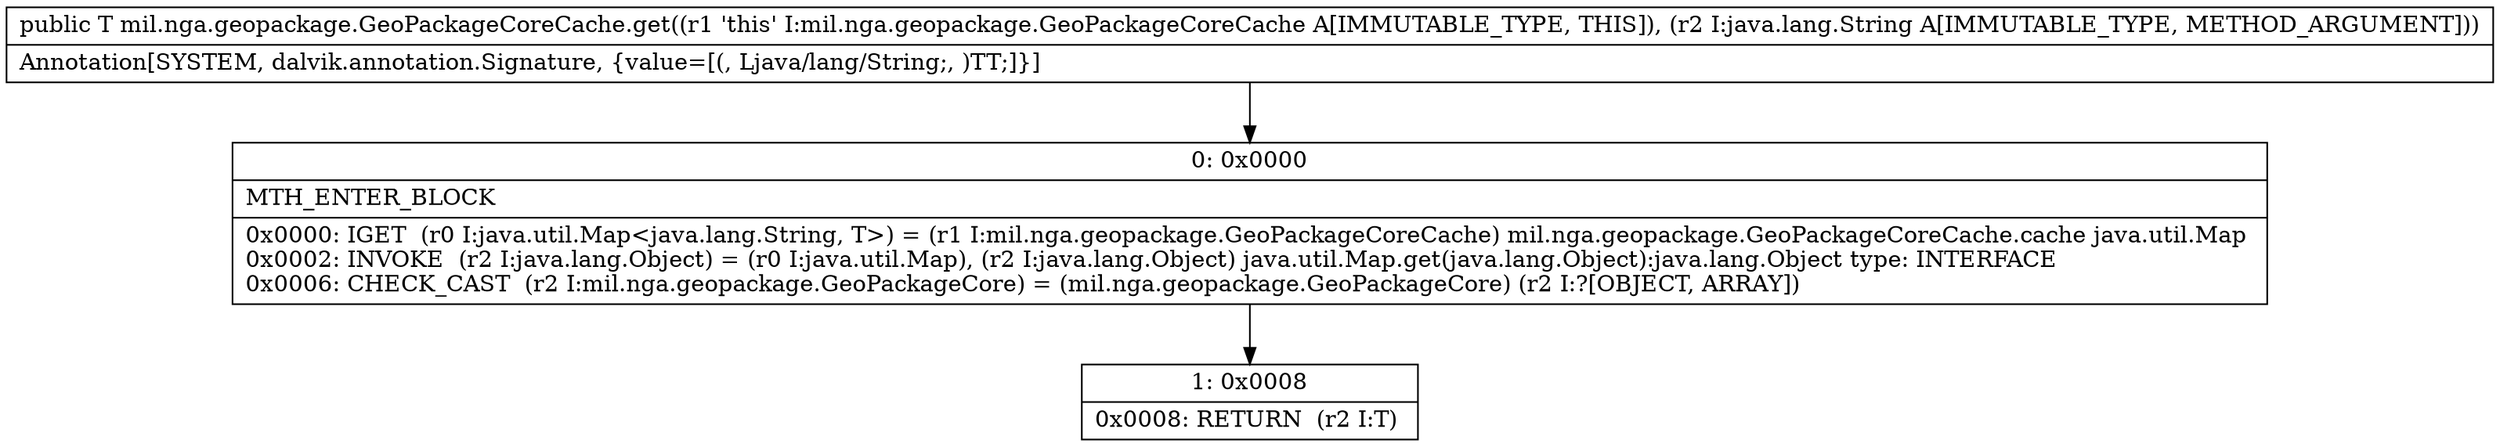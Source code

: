 digraph "CFG formil.nga.geopackage.GeoPackageCoreCache.get(Ljava\/lang\/String;)Lmil\/nga\/geopackage\/GeoPackageCore;" {
Node_0 [shape=record,label="{0\:\ 0x0000|MTH_ENTER_BLOCK\l|0x0000: IGET  (r0 I:java.util.Map\<java.lang.String, T\>) = (r1 I:mil.nga.geopackage.GeoPackageCoreCache) mil.nga.geopackage.GeoPackageCoreCache.cache java.util.Map \l0x0002: INVOKE  (r2 I:java.lang.Object) = (r0 I:java.util.Map), (r2 I:java.lang.Object) java.util.Map.get(java.lang.Object):java.lang.Object type: INTERFACE \l0x0006: CHECK_CAST  (r2 I:mil.nga.geopackage.GeoPackageCore) = (mil.nga.geopackage.GeoPackageCore) (r2 I:?[OBJECT, ARRAY]) \l}"];
Node_1 [shape=record,label="{1\:\ 0x0008|0x0008: RETURN  (r2 I:T) \l}"];
MethodNode[shape=record,label="{public T mil.nga.geopackage.GeoPackageCoreCache.get((r1 'this' I:mil.nga.geopackage.GeoPackageCoreCache A[IMMUTABLE_TYPE, THIS]), (r2 I:java.lang.String A[IMMUTABLE_TYPE, METHOD_ARGUMENT]))  | Annotation[SYSTEM, dalvik.annotation.Signature, \{value=[(, Ljava\/lang\/String;, )TT;]\}]\l}"];
MethodNode -> Node_0;
Node_0 -> Node_1;
}

